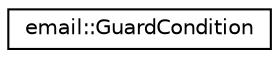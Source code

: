digraph "Graphical Class Hierarchy"
{
 // LATEX_PDF_SIZE
  edge [fontname="Helvetica",fontsize="10",labelfontname="Helvetica",labelfontsize="10"];
  node [fontname="Helvetica",fontsize="10",shape=record];
  rankdir="LR";
  Node0 [label="email::GuardCondition",height=0.2,width=0.4,color="black", fillcolor="white", style="filled",URL="$classemail_1_1GuardCondition.html",tooltip="Guard condition."];
}
